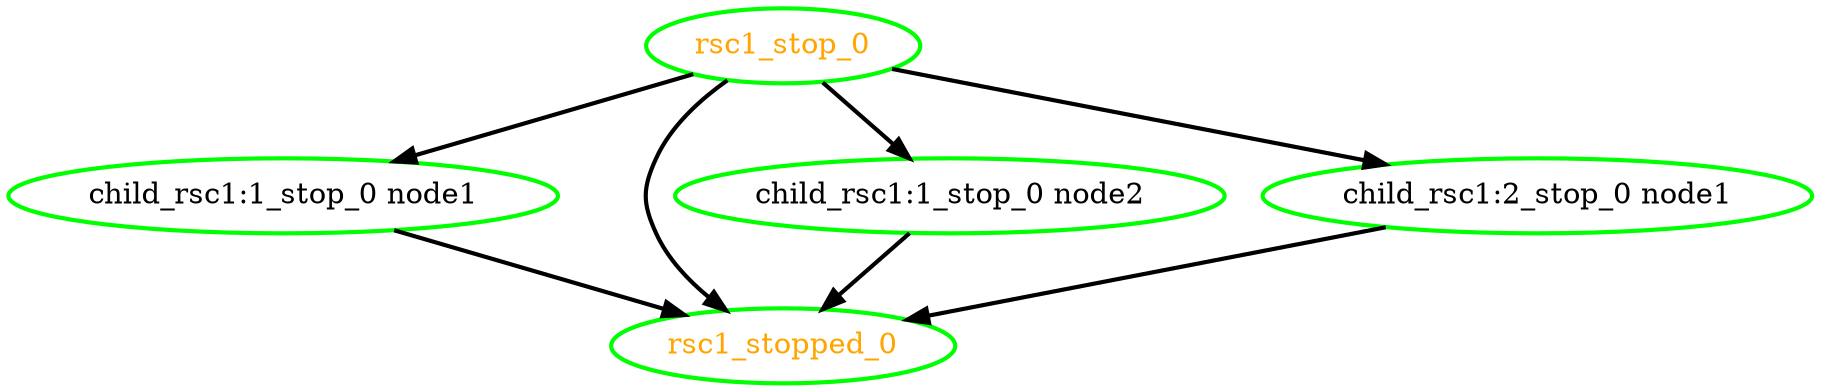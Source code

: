  digraph "g" {
"child_rsc1:1_stop_0 node1" -> "rsc1_stopped_0" [ style = bold]
"child_rsc1:1_stop_0 node1" [ style=bold color="green" fontcolor="black"]
"child_rsc1:1_stop_0 node2" -> "rsc1_stopped_0" [ style = bold]
"child_rsc1:1_stop_0 node2" [ style=bold color="green" fontcolor="black"]
"child_rsc1:2_stop_0 node1" -> "rsc1_stopped_0" [ style = bold]
"child_rsc1:2_stop_0 node1" [ style=bold color="green" fontcolor="black"]
"rsc1_stop_0" -> "child_rsc1:1_stop_0 node1" [ style = bold]
"rsc1_stop_0" -> "child_rsc1:1_stop_0 node2" [ style = bold]
"rsc1_stop_0" -> "child_rsc1:2_stop_0 node1" [ style = bold]
"rsc1_stop_0" -> "rsc1_stopped_0" [ style = bold]
"rsc1_stop_0" [ style=bold color="green" fontcolor="orange" ]
"rsc1_stopped_0" [ style=bold color="green" fontcolor="orange" ]
}

